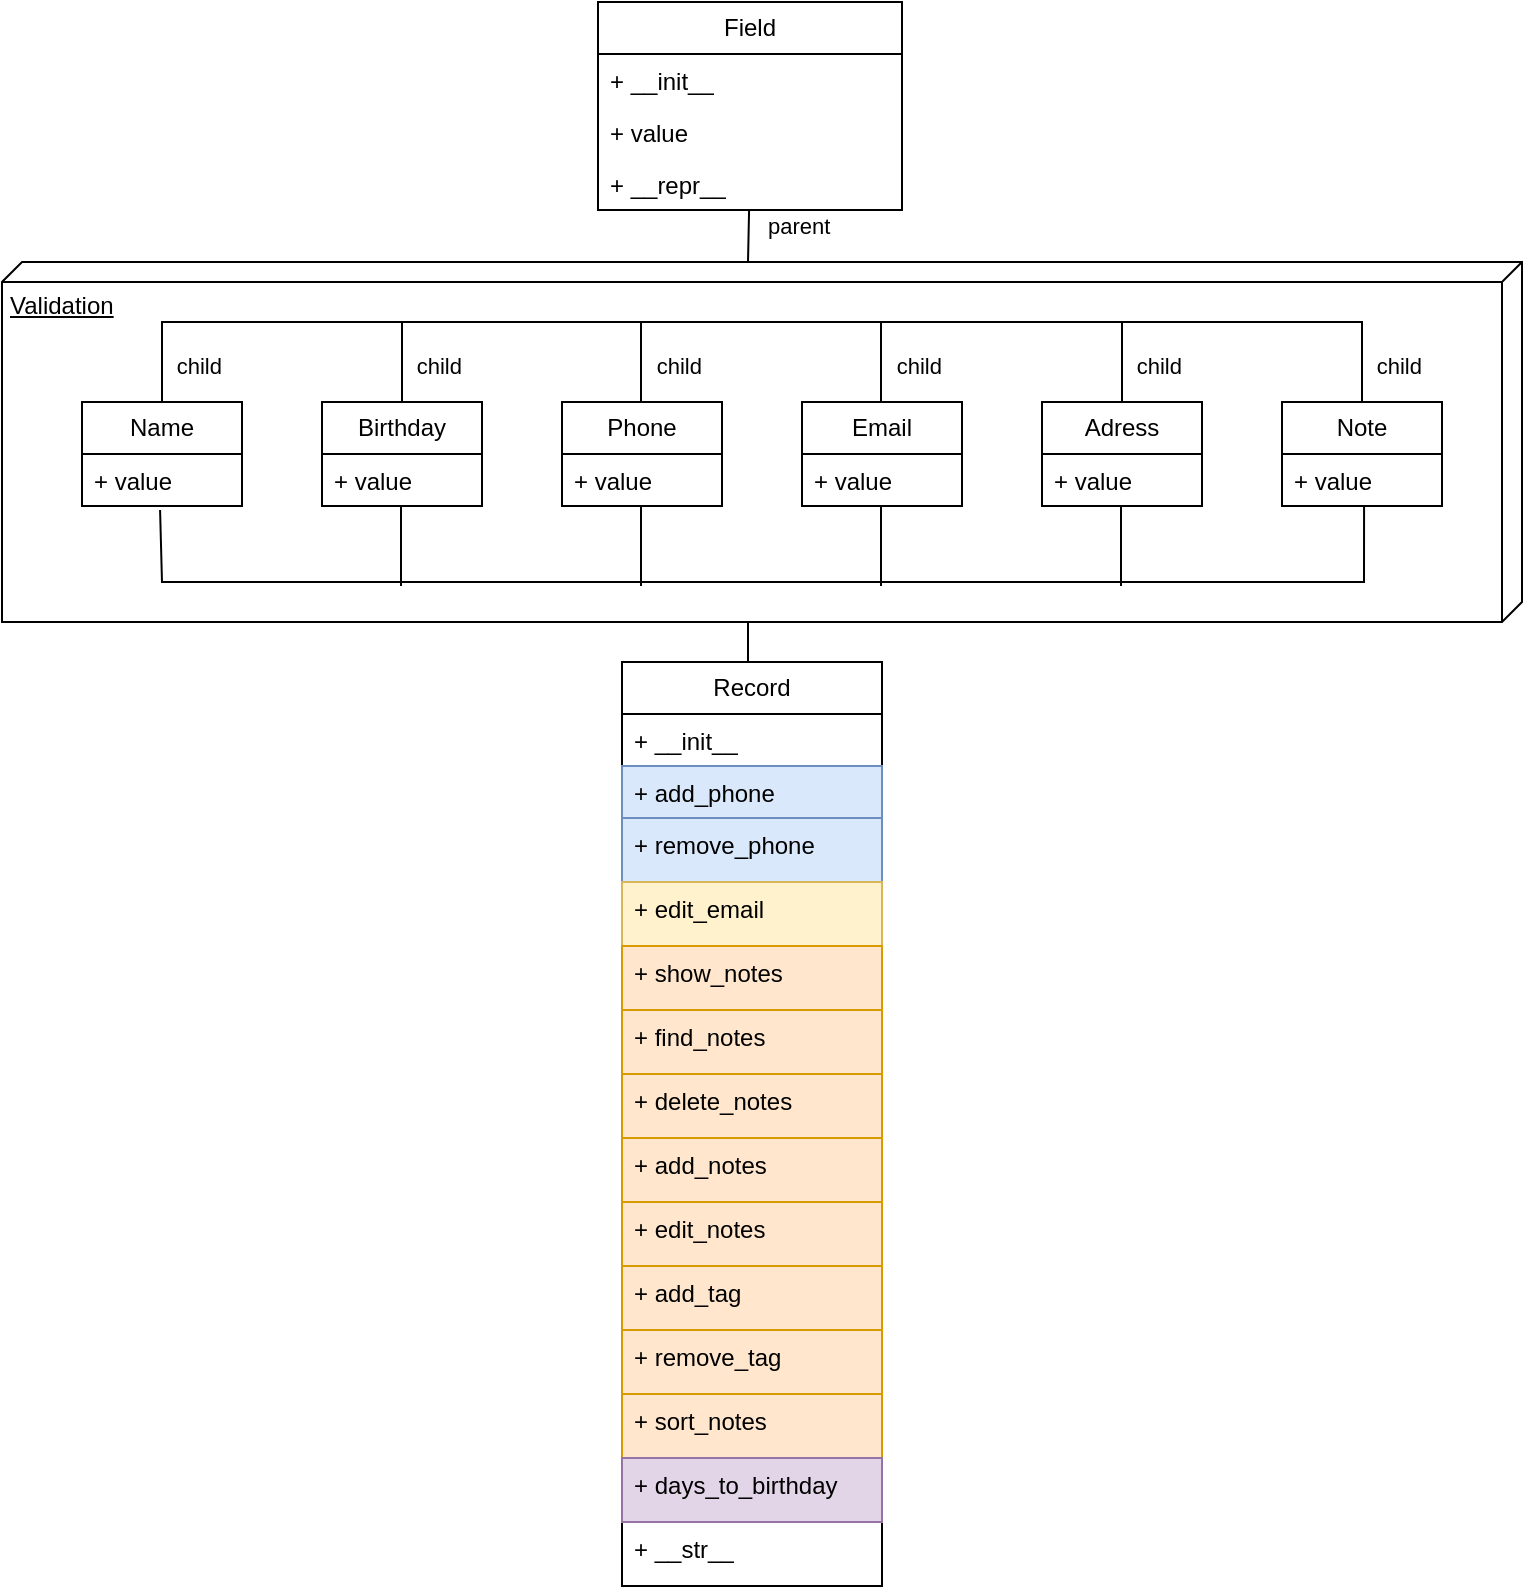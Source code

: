 <mxfile version="22.1.15" type="github">
  <diagram id="C5RBs43oDa-KdzZeNtuy" name="Page-1">
    <mxGraphModel dx="1193" dy="636" grid="1" gridSize="10" guides="1" tooltips="1" connect="1" arrows="1" fold="1" page="1" pageScale="1" pageWidth="827" pageHeight="1169" math="0" shadow="0">
      <root>
        <mxCell id="WIyWlLk6GJQsqaUBKTNV-0" />
        <mxCell id="WIyWlLk6GJQsqaUBKTNV-1" parent="WIyWlLk6GJQsqaUBKTNV-0" />
        <mxCell id="Nu--JUsG2LK7wed0hN_F-79" value="Validation" style="verticalAlign=top;align=left;spacingTop=8;spacingLeft=2;spacingRight=12;shape=cube;size=10;direction=south;fontStyle=4;html=1;whiteSpace=wrap;" vertex="1" parent="WIyWlLk6GJQsqaUBKTNV-1">
          <mxGeometry x="40" y="130" width="760" height="180" as="geometry" />
        </mxCell>
        <mxCell id="Nu--JUsG2LK7wed0hN_F-4" value="Field" style="swimlane;fontStyle=0;childLayout=stackLayout;horizontal=1;startSize=26;fillColor=none;horizontalStack=0;resizeParent=1;resizeParentMax=0;resizeLast=0;collapsible=1;marginBottom=0;whiteSpace=wrap;html=1;" vertex="1" parent="WIyWlLk6GJQsqaUBKTNV-1">
          <mxGeometry x="338" width="152" height="104" as="geometry" />
        </mxCell>
        <mxCell id="Nu--JUsG2LK7wed0hN_F-5" value="+ __init__" style="text;strokeColor=none;fillColor=none;align=left;verticalAlign=top;spacingLeft=4;spacingRight=4;overflow=hidden;rotatable=0;points=[[0,0.5],[1,0.5]];portConstraint=eastwest;whiteSpace=wrap;html=1;" vertex="1" parent="Nu--JUsG2LK7wed0hN_F-4">
          <mxGeometry y="26" width="152" height="26" as="geometry" />
        </mxCell>
        <mxCell id="Nu--JUsG2LK7wed0hN_F-6" value="+ value" style="text;strokeColor=none;fillColor=none;align=left;verticalAlign=top;spacingLeft=4;spacingRight=4;overflow=hidden;rotatable=0;points=[[0,0.5],[1,0.5]];portConstraint=eastwest;whiteSpace=wrap;html=1;" vertex="1" parent="Nu--JUsG2LK7wed0hN_F-4">
          <mxGeometry y="52" width="152" height="26" as="geometry" />
        </mxCell>
        <mxCell id="Nu--JUsG2LK7wed0hN_F-7" value="+ __repr__" style="text;strokeColor=none;fillColor=none;align=left;verticalAlign=top;spacingLeft=4;spacingRight=4;overflow=hidden;rotatable=0;points=[[0,0.5],[1,0.5]];portConstraint=eastwest;whiteSpace=wrap;html=1;" vertex="1" parent="Nu--JUsG2LK7wed0hN_F-4">
          <mxGeometry y="78" width="152" height="26" as="geometry" />
        </mxCell>
        <mxCell id="Nu--JUsG2LK7wed0hN_F-12" value="" style="endArrow=none;html=1;edgeStyle=orthogonalEdgeStyle;rounded=0;exitX=0.497;exitY=1;exitDx=0;exitDy=0;exitPerimeter=0;" edge="1" parent="WIyWlLk6GJQsqaUBKTNV-1" source="Nu--JUsG2LK7wed0hN_F-7">
          <mxGeometry relative="1" as="geometry">
            <mxPoint x="413" y="114" as="sourcePoint" />
            <mxPoint x="413" y="130" as="targetPoint" />
          </mxGeometry>
        </mxCell>
        <mxCell id="Nu--JUsG2LK7wed0hN_F-13" value="parent" style="edgeLabel;resizable=0;html=1;align=left;verticalAlign=bottom;" connectable="0" vertex="1" parent="Nu--JUsG2LK7wed0hN_F-12">
          <mxGeometry x="-1" relative="1" as="geometry">
            <mxPoint x="7" y="16" as="offset" />
          </mxGeometry>
        </mxCell>
        <mxCell id="Nu--JUsG2LK7wed0hN_F-15" value="child" style="edgeLabel;resizable=0;html=1;align=right;verticalAlign=bottom;" connectable="0" vertex="1" parent="WIyWlLk6GJQsqaUBKTNV-1">
          <mxGeometry x="150" y="190" as="geometry" />
        </mxCell>
        <mxCell id="Nu--JUsG2LK7wed0hN_F-28" value="" style="endArrow=none;html=1;edgeStyle=orthogonalEdgeStyle;rounded=0;" edge="1" parent="WIyWlLk6GJQsqaUBKTNV-1">
          <mxGeometry relative="1" as="geometry">
            <mxPoint x="120" y="200" as="sourcePoint" />
            <mxPoint x="720" y="200" as="targetPoint" />
            <Array as="points">
              <mxPoint x="120" y="160" />
              <mxPoint x="720" y="160" />
            </Array>
          </mxGeometry>
        </mxCell>
        <mxCell id="Nu--JUsG2LK7wed0hN_F-31" value="Name" style="swimlane;fontStyle=0;childLayout=stackLayout;horizontal=1;startSize=26;fillColor=none;horizontalStack=0;resizeParent=1;resizeParentMax=0;resizeLast=0;collapsible=1;marginBottom=0;whiteSpace=wrap;html=1;" vertex="1" parent="WIyWlLk6GJQsqaUBKTNV-1">
          <mxGeometry x="80" y="200" width="80" height="52" as="geometry" />
        </mxCell>
        <mxCell id="Nu--JUsG2LK7wed0hN_F-32" value="+ value" style="text;strokeColor=none;fillColor=none;align=left;verticalAlign=top;spacingLeft=4;spacingRight=4;overflow=hidden;rotatable=0;points=[[0,0.5],[1,0.5]];portConstraint=eastwest;whiteSpace=wrap;html=1;" vertex="1" parent="Nu--JUsG2LK7wed0hN_F-31">
          <mxGeometry y="26" width="80" height="26" as="geometry" />
        </mxCell>
        <mxCell id="Nu--JUsG2LK7wed0hN_F-35" value="child" style="edgeLabel;resizable=0;html=1;align=right;verticalAlign=bottom;" connectable="0" vertex="1" parent="WIyWlLk6GJQsqaUBKTNV-1">
          <mxGeometry x="270" y="190" as="geometry" />
        </mxCell>
        <mxCell id="Nu--JUsG2LK7wed0hN_F-36" value="Birthday" style="swimlane;fontStyle=0;childLayout=stackLayout;horizontal=1;startSize=26;fillColor=none;horizontalStack=0;resizeParent=1;resizeParentMax=0;resizeLast=0;collapsible=1;marginBottom=0;whiteSpace=wrap;html=1;" vertex="1" parent="WIyWlLk6GJQsqaUBKTNV-1">
          <mxGeometry x="200" y="200" width="80" height="52" as="geometry" />
        </mxCell>
        <mxCell id="Nu--JUsG2LK7wed0hN_F-37" value="+ value" style="text;strokeColor=none;fillColor=none;align=left;verticalAlign=top;spacingLeft=4;spacingRight=4;overflow=hidden;rotatable=0;points=[[0,0.5],[1,0.5]];portConstraint=eastwest;whiteSpace=wrap;html=1;" vertex="1" parent="Nu--JUsG2LK7wed0hN_F-36">
          <mxGeometry y="26" width="80" height="26" as="geometry" />
        </mxCell>
        <mxCell id="Nu--JUsG2LK7wed0hN_F-40" value="child" style="edgeLabel;resizable=0;html=1;align=right;verticalAlign=bottom;" connectable="0" vertex="1" parent="WIyWlLk6GJQsqaUBKTNV-1">
          <mxGeometry x="390" y="190" as="geometry" />
        </mxCell>
        <mxCell id="Nu--JUsG2LK7wed0hN_F-41" value="Phone" style="swimlane;fontStyle=0;childLayout=stackLayout;horizontal=1;startSize=26;fillColor=none;horizontalStack=0;resizeParent=1;resizeParentMax=0;resizeLast=0;collapsible=1;marginBottom=0;whiteSpace=wrap;html=1;" vertex="1" parent="WIyWlLk6GJQsqaUBKTNV-1">
          <mxGeometry x="320" y="200" width="80" height="52" as="geometry" />
        </mxCell>
        <mxCell id="Nu--JUsG2LK7wed0hN_F-42" value="+ value" style="text;strokeColor=none;fillColor=none;align=left;verticalAlign=top;spacingLeft=4;spacingRight=4;overflow=hidden;rotatable=0;points=[[0,0.5],[1,0.5]];portConstraint=eastwest;whiteSpace=wrap;html=1;" vertex="1" parent="Nu--JUsG2LK7wed0hN_F-41">
          <mxGeometry y="26" width="80" height="26" as="geometry" />
        </mxCell>
        <mxCell id="Nu--JUsG2LK7wed0hN_F-45" value="child" style="edgeLabel;resizable=0;html=1;align=right;verticalAlign=bottom;" connectable="0" vertex="1" parent="WIyWlLk6GJQsqaUBKTNV-1">
          <mxGeometry x="510" y="190" as="geometry" />
        </mxCell>
        <mxCell id="Nu--JUsG2LK7wed0hN_F-46" value="Email" style="swimlane;fontStyle=0;childLayout=stackLayout;horizontal=1;startSize=26;fillColor=none;horizontalStack=0;resizeParent=1;resizeParentMax=0;resizeLast=0;collapsible=1;marginBottom=0;whiteSpace=wrap;html=1;" vertex="1" parent="WIyWlLk6GJQsqaUBKTNV-1">
          <mxGeometry x="440" y="200" width="80" height="52" as="geometry" />
        </mxCell>
        <mxCell id="Nu--JUsG2LK7wed0hN_F-47" value="+ value" style="text;strokeColor=none;fillColor=none;align=left;verticalAlign=top;spacingLeft=4;spacingRight=4;overflow=hidden;rotatable=0;points=[[0,0.5],[1,0.5]];portConstraint=eastwest;whiteSpace=wrap;html=1;" vertex="1" parent="Nu--JUsG2LK7wed0hN_F-46">
          <mxGeometry y="26" width="80" height="26" as="geometry" />
        </mxCell>
        <mxCell id="Nu--JUsG2LK7wed0hN_F-50" value="child" style="edgeLabel;resizable=0;html=1;align=right;verticalAlign=bottom;" connectable="0" vertex="1" parent="WIyWlLk6GJQsqaUBKTNV-1">
          <mxGeometry x="630" y="190" as="geometry" />
        </mxCell>
        <mxCell id="Nu--JUsG2LK7wed0hN_F-51" value="Adress" style="swimlane;fontStyle=0;childLayout=stackLayout;horizontal=1;startSize=26;fillColor=none;horizontalStack=0;resizeParent=1;resizeParentMax=0;resizeLast=0;collapsible=1;marginBottom=0;whiteSpace=wrap;html=1;" vertex="1" parent="WIyWlLk6GJQsqaUBKTNV-1">
          <mxGeometry x="560" y="200" width="80" height="52" as="geometry" />
        </mxCell>
        <mxCell id="Nu--JUsG2LK7wed0hN_F-52" value="+ value" style="text;strokeColor=none;fillColor=none;align=left;verticalAlign=top;spacingLeft=4;spacingRight=4;overflow=hidden;rotatable=0;points=[[0,0.5],[1,0.5]];portConstraint=eastwest;whiteSpace=wrap;html=1;" vertex="1" parent="Nu--JUsG2LK7wed0hN_F-51">
          <mxGeometry y="26" width="80" height="26" as="geometry" />
        </mxCell>
        <mxCell id="Nu--JUsG2LK7wed0hN_F-55" value="child" style="edgeLabel;resizable=0;html=1;align=right;verticalAlign=bottom;" connectable="0" vertex="1" parent="WIyWlLk6GJQsqaUBKTNV-1">
          <mxGeometry x="750" y="190" as="geometry" />
        </mxCell>
        <mxCell id="Nu--JUsG2LK7wed0hN_F-56" value="Note" style="swimlane;fontStyle=0;childLayout=stackLayout;horizontal=1;startSize=26;fillColor=none;horizontalStack=0;resizeParent=1;resizeParentMax=0;resizeLast=0;collapsible=1;marginBottom=0;whiteSpace=wrap;html=1;" vertex="1" parent="WIyWlLk6GJQsqaUBKTNV-1">
          <mxGeometry x="680" y="200" width="80" height="52" as="geometry" />
        </mxCell>
        <mxCell id="Nu--JUsG2LK7wed0hN_F-57" value="+ value" style="text;strokeColor=none;fillColor=none;align=left;verticalAlign=top;spacingLeft=4;spacingRight=4;overflow=hidden;rotatable=0;points=[[0,0.5],[1,0.5]];portConstraint=eastwest;whiteSpace=wrap;html=1;" vertex="1" parent="Nu--JUsG2LK7wed0hN_F-56">
          <mxGeometry y="26" width="80" height="26" as="geometry" />
        </mxCell>
        <mxCell id="Nu--JUsG2LK7wed0hN_F-60" value="" style="endArrow=none;html=1;edgeStyle=orthogonalEdgeStyle;rounded=0;" edge="1" parent="WIyWlLk6GJQsqaUBKTNV-1">
          <mxGeometry relative="1" as="geometry">
            <mxPoint x="479.5" y="200" as="sourcePoint" />
            <mxPoint x="479.5" y="200" as="targetPoint" />
            <Array as="points">
              <mxPoint x="479.5" y="160" />
              <mxPoint x="479.5" y="160" />
            </Array>
          </mxGeometry>
        </mxCell>
        <mxCell id="Nu--JUsG2LK7wed0hN_F-63" value="" style="endArrow=none;html=1;edgeStyle=orthogonalEdgeStyle;rounded=0;" edge="1" parent="WIyWlLk6GJQsqaUBKTNV-1">
          <mxGeometry relative="1" as="geometry">
            <mxPoint x="600" y="200" as="sourcePoint" />
            <mxPoint x="600" y="200" as="targetPoint" />
            <Array as="points">
              <mxPoint x="600" y="160" />
              <mxPoint x="600" y="160" />
            </Array>
          </mxGeometry>
        </mxCell>
        <mxCell id="Nu--JUsG2LK7wed0hN_F-64" value="" style="endArrow=none;html=1;edgeStyle=orthogonalEdgeStyle;rounded=0;" edge="1" parent="WIyWlLk6GJQsqaUBKTNV-1">
          <mxGeometry relative="1" as="geometry">
            <mxPoint x="359.5" y="200" as="sourcePoint" />
            <mxPoint x="359.5" y="200" as="targetPoint" />
            <Array as="points">
              <mxPoint x="359.5" y="160" />
              <mxPoint x="359.5" y="160" />
            </Array>
          </mxGeometry>
        </mxCell>
        <mxCell id="Nu--JUsG2LK7wed0hN_F-65" value="" style="endArrow=none;html=1;edgeStyle=orthogonalEdgeStyle;rounded=0;" edge="1" parent="WIyWlLk6GJQsqaUBKTNV-1">
          <mxGeometry relative="1" as="geometry">
            <mxPoint x="240" y="200" as="sourcePoint" />
            <mxPoint x="240" y="200" as="targetPoint" />
            <Array as="points">
              <mxPoint x="240" y="160" />
              <mxPoint x="240" y="160" />
            </Array>
          </mxGeometry>
        </mxCell>
        <mxCell id="Nu--JUsG2LK7wed0hN_F-67" value="" style="endArrow=none;html=1;edgeStyle=orthogonalEdgeStyle;rounded=0;entryX=0.513;entryY=1;entryDx=0;entryDy=0;entryPerimeter=0;exitX=0.488;exitY=1.077;exitDx=0;exitDy=0;exitPerimeter=0;" edge="1" parent="WIyWlLk6GJQsqaUBKTNV-1" source="Nu--JUsG2LK7wed0hN_F-32" target="Nu--JUsG2LK7wed0hN_F-57">
          <mxGeometry relative="1" as="geometry">
            <mxPoint x="120" y="270" as="sourcePoint" />
            <mxPoint x="720" y="260" as="targetPoint" />
            <Array as="points">
              <mxPoint x="120" y="290" />
              <mxPoint x="721" y="290" />
            </Array>
          </mxGeometry>
        </mxCell>
        <mxCell id="Nu--JUsG2LK7wed0hN_F-69" value="" style="endArrow=none;html=1;edgeStyle=orthogonalEdgeStyle;rounded=0;" edge="1" parent="WIyWlLk6GJQsqaUBKTNV-1">
          <mxGeometry relative="1" as="geometry">
            <mxPoint x="239.5" y="292" as="sourcePoint" />
            <mxPoint x="239.5" y="292" as="targetPoint" />
            <Array as="points">
              <mxPoint x="239.5" y="252" />
              <mxPoint x="239.5" y="252" />
            </Array>
          </mxGeometry>
        </mxCell>
        <mxCell id="Nu--JUsG2LK7wed0hN_F-70" value="" style="endArrow=none;html=1;edgeStyle=orthogonalEdgeStyle;rounded=0;" edge="1" parent="WIyWlLk6GJQsqaUBKTNV-1">
          <mxGeometry relative="1" as="geometry">
            <mxPoint x="359.5" y="292" as="sourcePoint" />
            <mxPoint x="359.5" y="292" as="targetPoint" />
            <Array as="points">
              <mxPoint x="359.5" y="252" />
              <mxPoint x="359.5" y="252" />
            </Array>
          </mxGeometry>
        </mxCell>
        <mxCell id="Nu--JUsG2LK7wed0hN_F-71" value="" style="endArrow=none;html=1;edgeStyle=orthogonalEdgeStyle;rounded=0;" edge="1" parent="WIyWlLk6GJQsqaUBKTNV-1">
          <mxGeometry relative="1" as="geometry">
            <mxPoint x="479.5" y="292" as="sourcePoint" />
            <mxPoint x="479.5" y="292" as="targetPoint" />
            <Array as="points">
              <mxPoint x="479.5" y="252" />
              <mxPoint x="479.5" y="252" />
            </Array>
          </mxGeometry>
        </mxCell>
        <mxCell id="Nu--JUsG2LK7wed0hN_F-72" value="" style="endArrow=none;html=1;edgeStyle=orthogonalEdgeStyle;rounded=0;" edge="1" parent="WIyWlLk6GJQsqaUBKTNV-1">
          <mxGeometry relative="1" as="geometry">
            <mxPoint x="599.5" y="292" as="sourcePoint" />
            <mxPoint x="599.5" y="292" as="targetPoint" />
            <Array as="points">
              <mxPoint x="599.5" y="252" />
              <mxPoint x="599.5" y="252" />
            </Array>
          </mxGeometry>
        </mxCell>
        <mxCell id="Nu--JUsG2LK7wed0hN_F-74" value="" style="endArrow=none;html=1;edgeStyle=orthogonalEdgeStyle;rounded=0;entryX=0;entryY=0;entryDx=180;entryDy=385;entryPerimeter=0;" edge="1" parent="WIyWlLk6GJQsqaUBKTNV-1" target="Nu--JUsG2LK7wed0hN_F-79">
          <mxGeometry relative="1" as="geometry">
            <mxPoint x="413" y="330" as="sourcePoint" />
            <mxPoint x="440" y="320" as="targetPoint" />
            <Array as="points">
              <mxPoint x="413" y="310" />
            </Array>
          </mxGeometry>
        </mxCell>
        <mxCell id="Nu--JUsG2LK7wed0hN_F-75" value="Record" style="swimlane;fontStyle=0;childLayout=stackLayout;horizontal=1;startSize=26;fillColor=none;horizontalStack=0;resizeParent=1;resizeParentMax=0;resizeLast=0;collapsible=1;marginBottom=0;whiteSpace=wrap;html=1;" vertex="1" parent="WIyWlLk6GJQsqaUBKTNV-1">
          <mxGeometry x="350" y="330" width="130" height="462" as="geometry" />
        </mxCell>
        <mxCell id="Nu--JUsG2LK7wed0hN_F-76" value="+ __init__" style="text;strokeColor=none;fillColor=none;align=left;verticalAlign=top;spacingLeft=4;spacingRight=4;overflow=hidden;rotatable=0;points=[[0,0.5],[1,0.5]];portConstraint=eastwest;whiteSpace=wrap;html=1;" vertex="1" parent="Nu--JUsG2LK7wed0hN_F-75">
          <mxGeometry y="26" width="130" height="26" as="geometry" />
        </mxCell>
        <mxCell id="Nu--JUsG2LK7wed0hN_F-77" value="+ add_phone" style="text;align=left;verticalAlign=top;spacingLeft=4;spacingRight=4;overflow=hidden;rotatable=0;points=[[0,0.5],[1,0.5]];portConstraint=eastwest;whiteSpace=wrap;html=1;shadow=0;fillColor=#dae8fc;strokeColor=#6c8ebf;" vertex="1" parent="Nu--JUsG2LK7wed0hN_F-75">
          <mxGeometry y="52" width="130" height="26" as="geometry" />
        </mxCell>
        <mxCell id="Nu--JUsG2LK7wed0hN_F-78" value="+ remove_phone" style="text;align=left;verticalAlign=top;spacingLeft=4;spacingRight=4;overflow=hidden;rotatable=0;points=[[0,0.5],[1,0.5]];portConstraint=eastwest;whiteSpace=wrap;html=1;shadow=0;fillColor=#dae8fc;strokeColor=#6c8ebf;" vertex="1" parent="Nu--JUsG2LK7wed0hN_F-75">
          <mxGeometry y="78" width="130" height="32" as="geometry" />
        </mxCell>
        <mxCell id="Nu--JUsG2LK7wed0hN_F-84" value="+ edit_email" style="text;align=left;verticalAlign=top;spacingLeft=4;spacingRight=4;overflow=hidden;rotatable=0;points=[[0,0.5],[1,0.5]];portConstraint=eastwest;whiteSpace=wrap;html=1;shadow=0;fillColor=#fff2cc;strokeColor=#d6b656;" vertex="1" parent="Nu--JUsG2LK7wed0hN_F-75">
          <mxGeometry y="110" width="130" height="32" as="geometry" />
        </mxCell>
        <mxCell id="Nu--JUsG2LK7wed0hN_F-85" value="+ show_notes" style="text;strokeColor=#d79b00;fillColor=#ffe6cc;align=left;verticalAlign=top;spacingLeft=4;spacingRight=4;overflow=hidden;rotatable=0;points=[[0,0.5],[1,0.5]];portConstraint=eastwest;whiteSpace=wrap;html=1;" vertex="1" parent="Nu--JUsG2LK7wed0hN_F-75">
          <mxGeometry y="142" width="130" height="32" as="geometry" />
        </mxCell>
        <mxCell id="Nu--JUsG2LK7wed0hN_F-86" value="+ find_notes" style="text;strokeColor=#d79b00;fillColor=#ffe6cc;align=left;verticalAlign=top;spacingLeft=4;spacingRight=4;overflow=hidden;rotatable=0;points=[[0,0.5],[1,0.5]];portConstraint=eastwest;whiteSpace=wrap;html=1;" vertex="1" parent="Nu--JUsG2LK7wed0hN_F-75">
          <mxGeometry y="174" width="130" height="32" as="geometry" />
        </mxCell>
        <mxCell id="Nu--JUsG2LK7wed0hN_F-87" value="+ delete_notes" style="text;strokeColor=#d79b00;fillColor=#ffe6cc;align=left;verticalAlign=top;spacingLeft=4;spacingRight=4;overflow=hidden;rotatable=0;points=[[0,0.5],[1,0.5]];portConstraint=eastwest;whiteSpace=wrap;html=1;" vertex="1" parent="Nu--JUsG2LK7wed0hN_F-75">
          <mxGeometry y="206" width="130" height="32" as="geometry" />
        </mxCell>
        <mxCell id="Nu--JUsG2LK7wed0hN_F-88" value="+ add_notes" style="text;strokeColor=#d79b00;fillColor=#ffe6cc;align=left;verticalAlign=top;spacingLeft=4;spacingRight=4;overflow=hidden;rotatable=0;points=[[0,0.5],[1,0.5]];portConstraint=eastwest;whiteSpace=wrap;html=1;" vertex="1" parent="Nu--JUsG2LK7wed0hN_F-75">
          <mxGeometry y="238" width="130" height="32" as="geometry" />
        </mxCell>
        <mxCell id="Nu--JUsG2LK7wed0hN_F-89" value="+ edit_notes" style="text;strokeColor=#d79b00;fillColor=#ffe6cc;align=left;verticalAlign=top;spacingLeft=4;spacingRight=4;overflow=hidden;rotatable=0;points=[[0,0.5],[1,0.5]];portConstraint=eastwest;whiteSpace=wrap;html=1;" vertex="1" parent="Nu--JUsG2LK7wed0hN_F-75">
          <mxGeometry y="270" width="130" height="32" as="geometry" />
        </mxCell>
        <mxCell id="Nu--JUsG2LK7wed0hN_F-90" value="+ add_tag" style="text;strokeColor=#d79b00;fillColor=#ffe6cc;align=left;verticalAlign=top;spacingLeft=4;spacingRight=4;overflow=hidden;rotatable=0;points=[[0,0.5],[1,0.5]];portConstraint=eastwest;whiteSpace=wrap;html=1;" vertex="1" parent="Nu--JUsG2LK7wed0hN_F-75">
          <mxGeometry y="302" width="130" height="32" as="geometry" />
        </mxCell>
        <mxCell id="Nu--JUsG2LK7wed0hN_F-91" value="+ remove_tag" style="text;strokeColor=#d79b00;fillColor=#ffe6cc;align=left;verticalAlign=top;spacingLeft=4;spacingRight=4;overflow=hidden;rotatable=0;points=[[0,0.5],[1,0.5]];portConstraint=eastwest;whiteSpace=wrap;html=1;" vertex="1" parent="Nu--JUsG2LK7wed0hN_F-75">
          <mxGeometry y="334" width="130" height="32" as="geometry" />
        </mxCell>
        <mxCell id="Nu--JUsG2LK7wed0hN_F-92" value="+ sort_notes" style="text;strokeColor=#d79b00;fillColor=#ffe6cc;align=left;verticalAlign=top;spacingLeft=4;spacingRight=4;overflow=hidden;rotatable=0;points=[[0,0.5],[1,0.5]];portConstraint=eastwest;whiteSpace=wrap;html=1;" vertex="1" parent="Nu--JUsG2LK7wed0hN_F-75">
          <mxGeometry y="366" width="130" height="32" as="geometry" />
        </mxCell>
        <mxCell id="Nu--JUsG2LK7wed0hN_F-93" value="+&amp;nbsp;days_to_birthday" style="text;strokeColor=#9673a6;fillColor=#e1d5e7;align=left;verticalAlign=top;spacingLeft=4;spacingRight=4;overflow=hidden;rotatable=0;points=[[0,0.5],[1,0.5]];portConstraint=eastwest;whiteSpace=wrap;html=1;" vertex="1" parent="Nu--JUsG2LK7wed0hN_F-75">
          <mxGeometry y="398" width="130" height="32" as="geometry" />
        </mxCell>
        <mxCell id="Nu--JUsG2LK7wed0hN_F-94" value="+ __str__" style="text;strokeColor=none;fillColor=none;align=left;verticalAlign=top;spacingLeft=4;spacingRight=4;overflow=hidden;rotatable=0;points=[[0,0.5],[1,0.5]];portConstraint=eastwest;whiteSpace=wrap;html=1;" vertex="1" parent="Nu--JUsG2LK7wed0hN_F-75">
          <mxGeometry y="430" width="130" height="32" as="geometry" />
        </mxCell>
      </root>
    </mxGraphModel>
  </diagram>
</mxfile>
